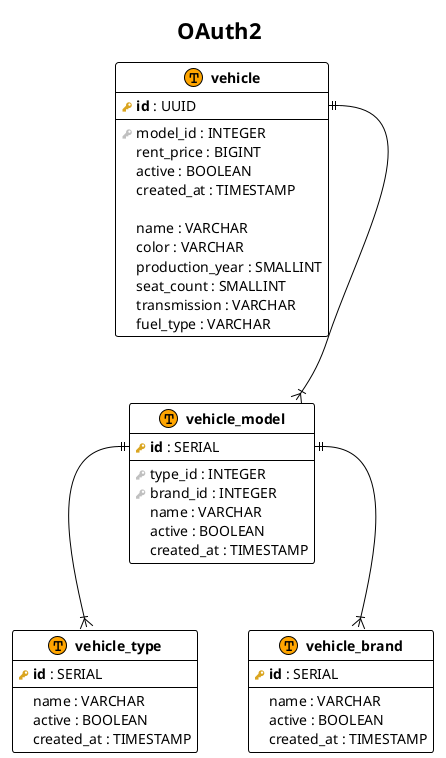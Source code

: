 @startuml schema
!theme plain
hide empty methods

!procedure $table($name, $slug)
entity "<b>$name</b>" as $slug << (T, Orange) >>
!endprocedure

!procedure $view($name, $slug)
entity "<b>$name</b>" as $slug << (V, Aquamarine) >>
!endprocedure

!procedure $primary_key($name)
<color:#GoldenRod><&key></color> <b>$name</b>
!endprocedure

!procedure $foreign_key($name)
<color:#Silver><&key></color> $name
!endprocedure

!procedure $column($name)
<color:#White><&media-record></color> $name
!endprocedure

!procedure $unique($name)
<color:#Red><&key></color> $name
!endprocedure

!procedure $index($name)
<color:#Green><&key></color> $name
!endprocedure

title "OAuth2"

$table("vehicle_type", "t_vehicle_type") {
    $primary_key("id") : SERIAL
    --
    $column("name") : VARCHAR
    $column("active") : BOOLEAN
    $column("created_at") : TIMESTAMP
}

$table("vehicle_brand", "t_vehicle_brand") {
    $primary_key("id") : SERIAL
    --
    $column("name") : VARCHAR
    $column("active") : BOOLEAN
    $column("created_at") : TIMESTAMP
}

$table("vehicle_model", "t_vehicle_model") {
    $primary_key("id") : SERIAL
    --
    $foreign_key("type_id") : INTEGER
    $foreign_key("brand_id") : INTEGER
    $column("name") : VARCHAR
    $column("active") : BOOLEAN
    $column("created_at") : TIMESTAMP
}

$table("vehicle", "t_vehicle") {
    $primary_key("id") : UUID
    --
    $foreign_key("model_id") : INTEGER
    $column("rent_price") : BIGINT
    $column("active") : BOOLEAN
    $column("created_at") : TIMESTAMP

    $column("name") : VARCHAR
    $column("color") : VARCHAR
    $column("production_year") : SMALLINT
    $column("seat_count") : SMALLINT
    $column("transmission") : VARCHAR
    $column("fuel_type") : VARCHAR
}

t_vehicle_model::id ||--|{ t_vehicle_type::role_id

t_vehicle_model::id ||--|{ t_vehicle_brand::role_id

t_vehicle::id ||--|{ t_vehicle_model::authority_id
@enduml
